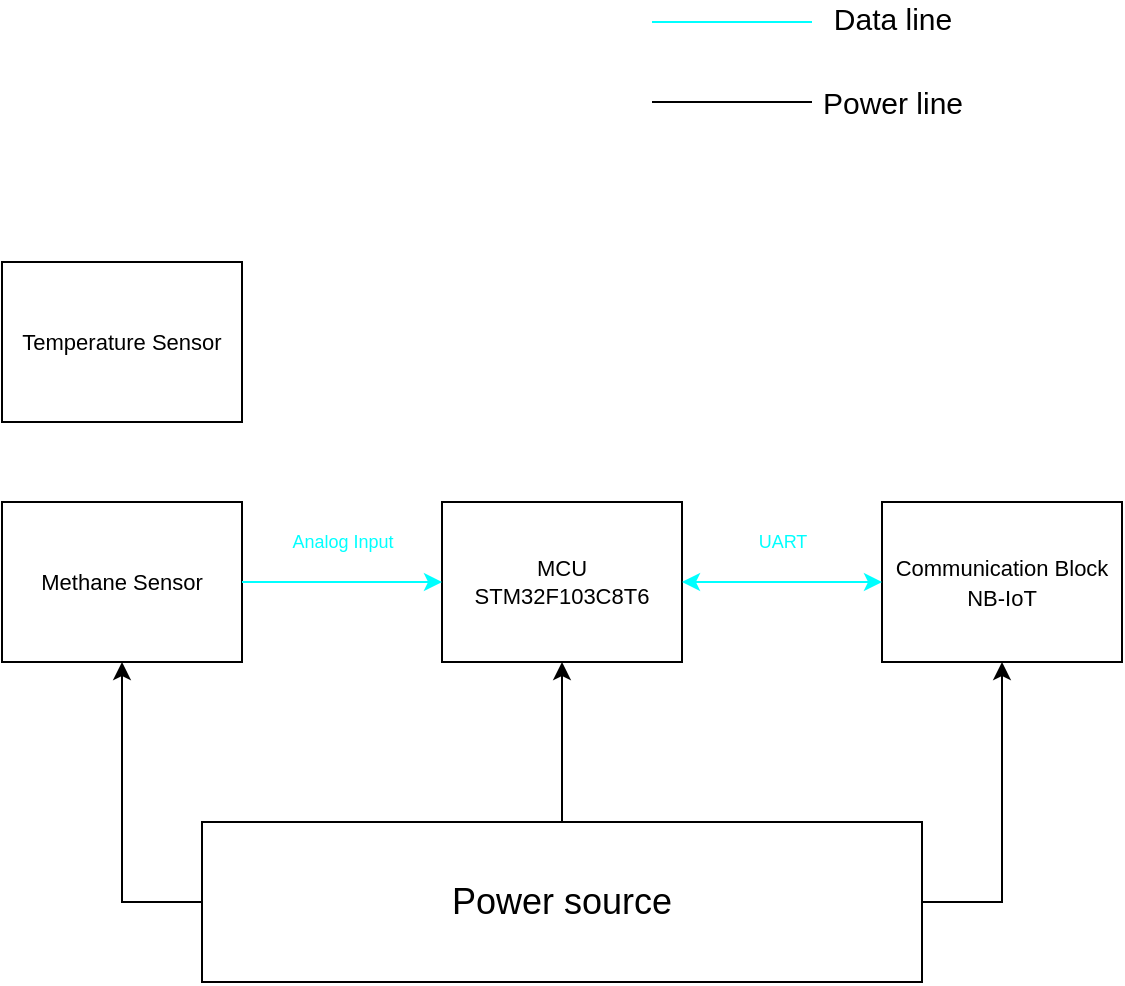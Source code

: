<mxfile version="23.1.5" type="github">
  <diagram name="Trang-1" id="wszEbrUYoofNr2Puhn1D">
    <mxGraphModel dx="1042" dy="582" grid="1" gridSize="10" guides="1" tooltips="1" connect="1" arrows="1" fold="1" page="1" pageScale="1" pageWidth="827" pageHeight="1169" math="0" shadow="0">
      <root>
        <mxCell id="0" />
        <mxCell id="1" parent="0" />
        <mxCell id="eQCYtkuC7nbkRMiBcqjl-1" value="&lt;font style=&quot;font-size: 18px;&quot;&gt;Power source&lt;/font&gt;" style="rounded=0;whiteSpace=wrap;html=1;" parent="1" vertex="1">
          <mxGeometry x="200" y="440" width="360" height="80" as="geometry" />
        </mxCell>
        <mxCell id="eQCYtkuC7nbkRMiBcqjl-5" value="" style="edgeStyle=orthogonalEdgeStyle;rounded=0;orthogonalLoop=1;jettySize=auto;html=1;entryX=0.5;entryY=1;entryDx=0;entryDy=0;exitX=0;exitY=0.5;exitDx=0;exitDy=0;" parent="1" source="eQCYtkuC7nbkRMiBcqjl-1" target="eQCYtkuC7nbkRMiBcqjl-4" edge="1">
          <mxGeometry relative="1" as="geometry">
            <Array as="points" />
            <mxPoint x="99.5" y="480" as="sourcePoint" />
            <mxPoint x="99.5" y="360" as="targetPoint" />
          </mxGeometry>
        </mxCell>
        <mxCell id="eQCYtkuC7nbkRMiBcqjl-4" value="&lt;font style=&quot;font-size: 11px;&quot;&gt;Methane Sensor&lt;/font&gt;" style="whiteSpace=wrap;html=1;rounded=0;fontSize=11;" parent="1" vertex="1">
          <mxGeometry x="100" y="280" width="120" height="80" as="geometry" />
        </mxCell>
        <mxCell id="eQCYtkuC7nbkRMiBcqjl-6" value="&lt;span style=&quot;font-size: 11px;&quot;&gt;MCU&lt;br style=&quot;font-size: 11px;&quot;&gt;STM32F103C8T6&lt;br style=&quot;font-size: 11px;&quot;&gt;&lt;/span&gt;" style="whiteSpace=wrap;html=1;rounded=0;fontSize=11;" parent="1" vertex="1">
          <mxGeometry x="320" y="280" width="120" height="80" as="geometry" />
        </mxCell>
        <mxCell id="eQCYtkuC7nbkRMiBcqjl-8" value="&lt;font style=&quot;font-size: 11px;&quot;&gt;Communication Block&lt;br&gt;NB-IoT&lt;br&gt;&lt;/font&gt;" style="whiteSpace=wrap;html=1;rounded=0;" parent="1" vertex="1">
          <mxGeometry x="540" y="280" width="120" height="80" as="geometry" />
        </mxCell>
        <mxCell id="zZHvQ5DF7Thb-Ciblgxm-5" value="" style="edgeStyle=orthogonalEdgeStyle;rounded=0;orthogonalLoop=1;jettySize=auto;html=1;entryX=0.5;entryY=1;entryDx=0;entryDy=0;exitX=1;exitY=0.5;exitDx=0;exitDy=0;" parent="1" source="eQCYtkuC7nbkRMiBcqjl-1" target="eQCYtkuC7nbkRMiBcqjl-8" edge="1">
          <mxGeometry relative="1" as="geometry">
            <Array as="points" />
            <mxPoint x="210" y="490" as="sourcePoint" />
            <mxPoint x="150" y="370" as="targetPoint" />
          </mxGeometry>
        </mxCell>
        <mxCell id="zZHvQ5DF7Thb-Ciblgxm-6" value="" style="edgeStyle=orthogonalEdgeStyle;rounded=0;orthogonalLoop=1;jettySize=auto;html=1;entryX=0.5;entryY=1;entryDx=0;entryDy=0;exitX=0.5;exitY=0;exitDx=0;exitDy=0;" parent="1" source="eQCYtkuC7nbkRMiBcqjl-1" target="eQCYtkuC7nbkRMiBcqjl-6" edge="1">
          <mxGeometry relative="1" as="geometry">
            <Array as="points" />
            <mxPoint x="630" y="491" as="sourcePoint" />
            <mxPoint x="630" y="370" as="targetPoint" />
          </mxGeometry>
        </mxCell>
        <mxCell id="zZHvQ5DF7Thb-Ciblgxm-7" value="" style="endArrow=classic;html=1;rounded=0;exitX=1;exitY=0.5;exitDx=0;exitDy=0;entryX=0;entryY=0.5;entryDx=0;entryDy=0;fillColor=#dae8fc;gradientColor=#7ea6e0;strokeColor=#00FFFF;" parent="1" source="eQCYtkuC7nbkRMiBcqjl-4" target="eQCYtkuC7nbkRMiBcqjl-6" edge="1">
          <mxGeometry width="50" height="50" relative="1" as="geometry">
            <mxPoint x="390" y="310" as="sourcePoint" />
            <mxPoint x="440" y="260" as="targetPoint" />
          </mxGeometry>
        </mxCell>
        <mxCell id="zZHvQ5DF7Thb-Ciblgxm-8" value="&lt;font style=&quot;font-size: 9px;&quot;&gt;Analog Input&lt;/font&gt;" style="edgeLabel;html=1;align=center;verticalAlign=middle;resizable=0;points=[];fontColor=#00FFFF;fontSize=9;" parent="zZHvQ5DF7Thb-Ciblgxm-7" vertex="1" connectable="0">
          <mxGeometry x="-0.304" y="3" relative="1" as="geometry">
            <mxPoint x="15" y="-17" as="offset" />
          </mxGeometry>
        </mxCell>
        <mxCell id="zZHvQ5DF7Thb-Ciblgxm-12" value="" style="endArrow=classic;startArrow=classic;html=1;rounded=0;entryX=0;entryY=0.5;entryDx=0;entryDy=0;exitX=1;exitY=0.5;exitDx=0;exitDy=0;strokeColor=#00FFFF;" parent="1" source="eQCYtkuC7nbkRMiBcqjl-6" target="eQCYtkuC7nbkRMiBcqjl-8" edge="1">
          <mxGeometry width="50" height="50" relative="1" as="geometry">
            <mxPoint x="390" y="300" as="sourcePoint" />
            <mxPoint x="440" y="250" as="targetPoint" />
          </mxGeometry>
        </mxCell>
        <mxCell id="zZHvQ5DF7Thb-Ciblgxm-13" value="UART" style="edgeLabel;html=1;align=center;verticalAlign=middle;resizable=0;points=[];fontSize=9;fontColor=#00FFFF;" parent="zZHvQ5DF7Thb-Ciblgxm-12" vertex="1" connectable="0">
          <mxGeometry x="0.076" y="-1" relative="1" as="geometry">
            <mxPoint x="-4" y="-21" as="offset" />
          </mxGeometry>
        </mxCell>
        <mxCell id="zZHvQ5DF7Thb-Ciblgxm-15" value="" style="endArrow=none;html=1;rounded=0;strokeColor=#00FFFF;" parent="1" edge="1">
          <mxGeometry width="50" height="50" relative="1" as="geometry">
            <mxPoint x="425" y="40" as="sourcePoint" />
            <mxPoint x="505" y="40" as="targetPoint" />
          </mxGeometry>
        </mxCell>
        <mxCell id="zZHvQ5DF7Thb-Ciblgxm-17" value="Data line" style="edgeLabel;html=1;align=center;verticalAlign=middle;resizable=0;points=[];fontSize=15;" parent="zZHvQ5DF7Thb-Ciblgxm-15" vertex="1" connectable="0">
          <mxGeometry x="0.445" y="2" relative="1" as="geometry">
            <mxPoint x="62" as="offset" />
          </mxGeometry>
        </mxCell>
        <mxCell id="zZHvQ5DF7Thb-Ciblgxm-16" value="" style="endArrow=none;html=1;rounded=0;" parent="1" edge="1">
          <mxGeometry width="50" height="50" relative="1" as="geometry">
            <mxPoint x="425" y="80" as="sourcePoint" />
            <mxPoint x="505" y="80" as="targetPoint" />
          </mxGeometry>
        </mxCell>
        <mxCell id="zZHvQ5DF7Thb-Ciblgxm-18" value="Power line" style="edgeLabel;html=1;align=center;verticalAlign=middle;resizable=0;points=[];fontSize=15;" parent="zZHvQ5DF7Thb-Ciblgxm-16" vertex="1" connectable="0">
          <mxGeometry x="0.37" y="3" relative="1" as="geometry">
            <mxPoint x="65" y="3" as="offset" />
          </mxGeometry>
        </mxCell>
        <mxCell id="pGBGi0vny768YRediHE3-10" value="&lt;font style=&quot;font-size: 11px;&quot;&gt;Temperature Sensor&lt;/font&gt;" style="whiteSpace=wrap;html=1;rounded=0;fontSize=11;" vertex="1" parent="1">
          <mxGeometry x="100" y="160" width="120" height="80" as="geometry" />
        </mxCell>
      </root>
    </mxGraphModel>
  </diagram>
</mxfile>
